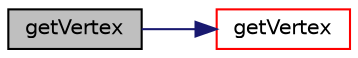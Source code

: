 digraph "getVertex"
{
  bgcolor="transparent";
  edge [fontname="Helvetica",fontsize="10",labelfontname="Helvetica",labelfontsize="10"];
  node [fontname="Helvetica",fontsize="10",shape=record];
  rankdir="LR";
  Node924 [label="getVertex",height=0.2,width=0.4,color="black", fillcolor="grey75", style="filled", fontcolor="black"];
  Node924 -> Node925 [color="midnightblue",fontsize="10",style="solid",fontname="Helvetica"];
  Node925 [label="getVertex",height=0.2,width=0.4,color="red",URL="$a22241.html#aed8480197c0ee0ced2d717ef7b8ab63b",tooltip="Convert eVert to vertex label. "];
}
